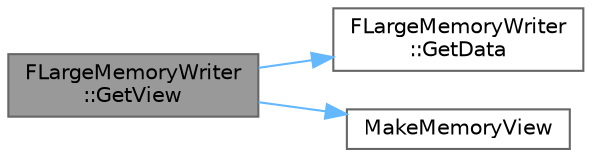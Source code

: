 digraph "FLargeMemoryWriter::GetView"
{
 // INTERACTIVE_SVG=YES
 // LATEX_PDF_SIZE
  bgcolor="transparent";
  edge [fontname=Helvetica,fontsize=10,labelfontname=Helvetica,labelfontsize=10];
  node [fontname=Helvetica,fontsize=10,shape=box,height=0.2,width=0.4];
  rankdir="LR";
  Node1 [id="Node000001",label="FLargeMemoryWriter\l::GetView",height=0.2,width=0.4,color="gray40", fillcolor="grey60", style="filled", fontcolor="black",tooltip="Returns a view on the written data."];
  Node1 -> Node2 [id="edge1_Node000001_Node000002",color="steelblue1",style="solid",tooltip=" "];
  Node2 [id="Node000002",label="FLargeMemoryWriter\l::GetData",height=0.2,width=0.4,color="grey40", fillcolor="white", style="filled",URL="$da/df3/classFLargeMemoryWriter.html#a51b18323b823c4c45eb4c162a2fb2036",tooltip="Returns the written data."];
  Node1 -> Node3 [id="edge2_Node000001_Node000003",color="steelblue1",style="solid",tooltip=" "];
  Node3 [id="Node000003",label="MakeMemoryView",height=0.2,width=0.4,color="grey40", fillcolor="white", style="filled",URL="$db/d99/MemoryView_8h.html#a3f29c29614c21c76fac21d51295c1543",tooltip="Make a non-owning mutable view of Size bytes starting at Data."];
}
